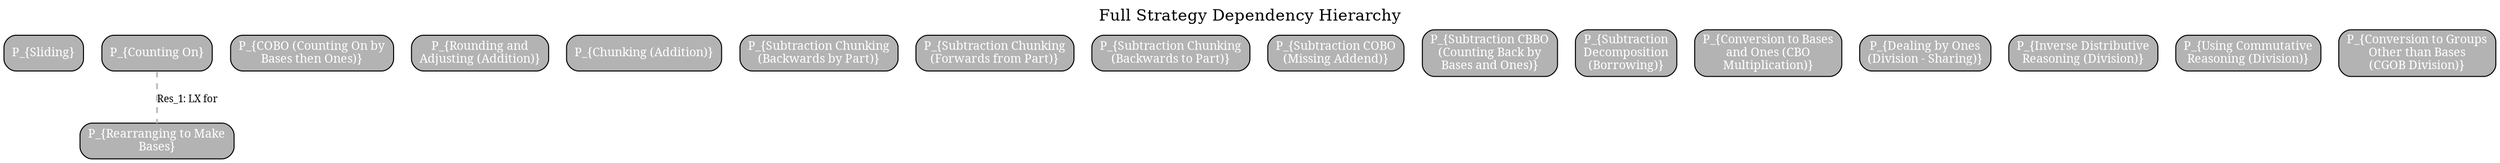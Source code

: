// Full Strategy Dependency Hierarchy
digraph {
	graph [fontsize=16 label="Full Strategy Dependency Hierarchy" labelloc=t rankdir=TB splines=ortho]
	node [fontname=Serif fontsize=12]
	edge [arrowhead=stealth fontname=Serif fontsize=10 penwidth=2.0]
	S [label="P_{Sliding}" fillcolor=gray70 fontcolor=white shape=box style="filled,rounded"]
	CO [label="P_{Counting On}" fillcolor=gray70 fontcolor=white shape=box style="filled,rounded"]
	RTMB [label="P_{Rearranging to Make\nBases}" fillcolor=gray70 fontcolor=white shape=box style="filled,rounded"]
	CCOBBTO [label="P_{COBO (Counting On by\nBases then Ones)}" fillcolor=gray70 fontcolor=white shape=box style="filled,rounded"]
	RAA [label="P_{Rounding and\nAdjusting (Addition)}" fillcolor=gray70 fontcolor=white shape=box style="filled,rounded"]
	C [label="P_{Chunking (Addition)}" fillcolor=gray70 fontcolor=white shape=box style="filled,rounded"]
	SC [label="P_{Subtraction Chunking\n(Backwards by Part)}" fillcolor=gray70 fontcolor=white shape=box style="filled,rounded"]
	SC_1 [label="P_{Subtraction Chunking\n(Forwards from Part)}" fillcolor=gray70 fontcolor=white shape=box style="filled,rounded"]
	SC_2 [label="P_{Subtraction Chunking\n(Backwards to Part)}" fillcolor=gray70 fontcolor=white shape=box style="filled,rounded"]
	SC_3 [label="P_{Subtraction COBO\n(Missing Addend)}" fillcolor=gray70 fontcolor=white shape=box style="filled,rounded"]
	SCCBBBAO [label="P_{Subtraction CBBO\n(Counting Back by\nBases and Ones)}" fillcolor=gray70 fontcolor=white shape=box style="filled,rounded"]
	SD [label="P_{Subtraction\nDecomposition\n(Borrowing)}" fillcolor=gray70 fontcolor=white shape=box style="filled,rounded"]
	CTBAOCM [label="P_{Conversion to Bases\nand Ones (CBO\nMultiplication)}" fillcolor=gray70 fontcolor=white shape=box style="filled,rounded"]
	DBO [label="P_{Dealing by Ones\n(Division - Sharing)}" fillcolor=gray70 fontcolor=white shape=box style="filled,rounded"]
	IDRD [label="P_{Inverse Distributive\nReasoning (Division)}" fillcolor=gray70 fontcolor=white shape=box style="filled,rounded"]
	UCRD [label="P_{Using Commutative\nReasoning (Division)}" fillcolor=gray70 fontcolor=white shape=box style="filled,rounded"]
	CTGOTBCD [label="P_{Conversion to Groups\nOther than Bases\n(CGOB Division)}" fillcolor=gray70 fontcolor=white shape=box style="filled,rounded"]
	CO -> RTMB [label="Res_1: LX for" color=gray style=dashed tooltip="Makes explicit the principle:\nAssociativity of addition can be used\nfor strategic advantage."]
}
